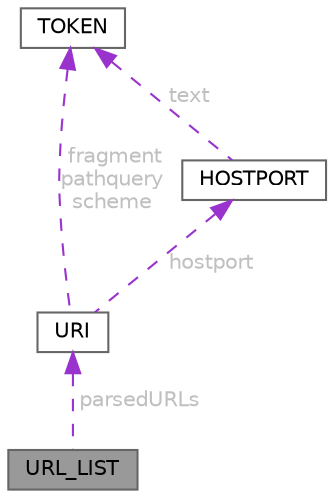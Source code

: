 digraph "URL_LIST"
{
 // LATEX_PDF_SIZE
  bgcolor="transparent";
  edge [fontname=Helvetica,fontsize=10,labelfontname=Helvetica,labelfontsize=10];
  node [fontname=Helvetica,fontsize=10,shape=box,height=0.2,width=0.4];
  Node1 [id="Node000001",label="URL_LIST",height=0.2,width=0.4,color="gray40", fillcolor="grey60", style="filled", fontcolor="black",tooltip="Represents a list of URLs as in the \"callback\" header of SUBSCRIBE message in GENA...."];
  Node2 -> Node1 [id="edge1_Node000001_Node000002",dir="back",color="darkorchid3",style="dashed",tooltip=" ",label=" parsedURLs",fontcolor="grey" ];
  Node2 [id="Node000002",label="URI",height=0.2,width=0.4,color="gray40", fillcolor="white", style="filled",URL="$structURI.html",tooltip="Represents a URI used in parse_uri and elsewhere."];
  Node3 -> Node2 [id="edge2_Node000002_Node000003",dir="back",color="darkorchid3",style="dashed",tooltip=" ",label=" fragment\npathquery\nscheme",fontcolor="grey" ];
  Node3 [id="Node000003",label="TOKEN",height=0.2,width=0.4,color="gray40", fillcolor="white", style="filled",URL="$structTOKEN.html",tooltip="Buffer used in parsinghttp messages, urls, etc. generally this simply holds a pointer into a larger a..."];
  Node4 -> Node2 [id="edge3_Node000002_Node000004",dir="back",color="darkorchid3",style="dashed",tooltip=" ",label=" hostport",fontcolor="grey" ];
  Node4 [id="Node000004",label="HOSTPORT",height=0.2,width=0.4,color="gray40", fillcolor="white", style="filled",URL="$structHOSTPORT.html",tooltip="Represents a host port: e.g. \"127.127.0.1:80\" text is a token pointing to the full string representat..."];
  Node3 -> Node4 [id="edge4_Node000004_Node000003",dir="back",color="darkorchid3",style="dashed",tooltip=" ",label=" text",fontcolor="grey" ];
}

